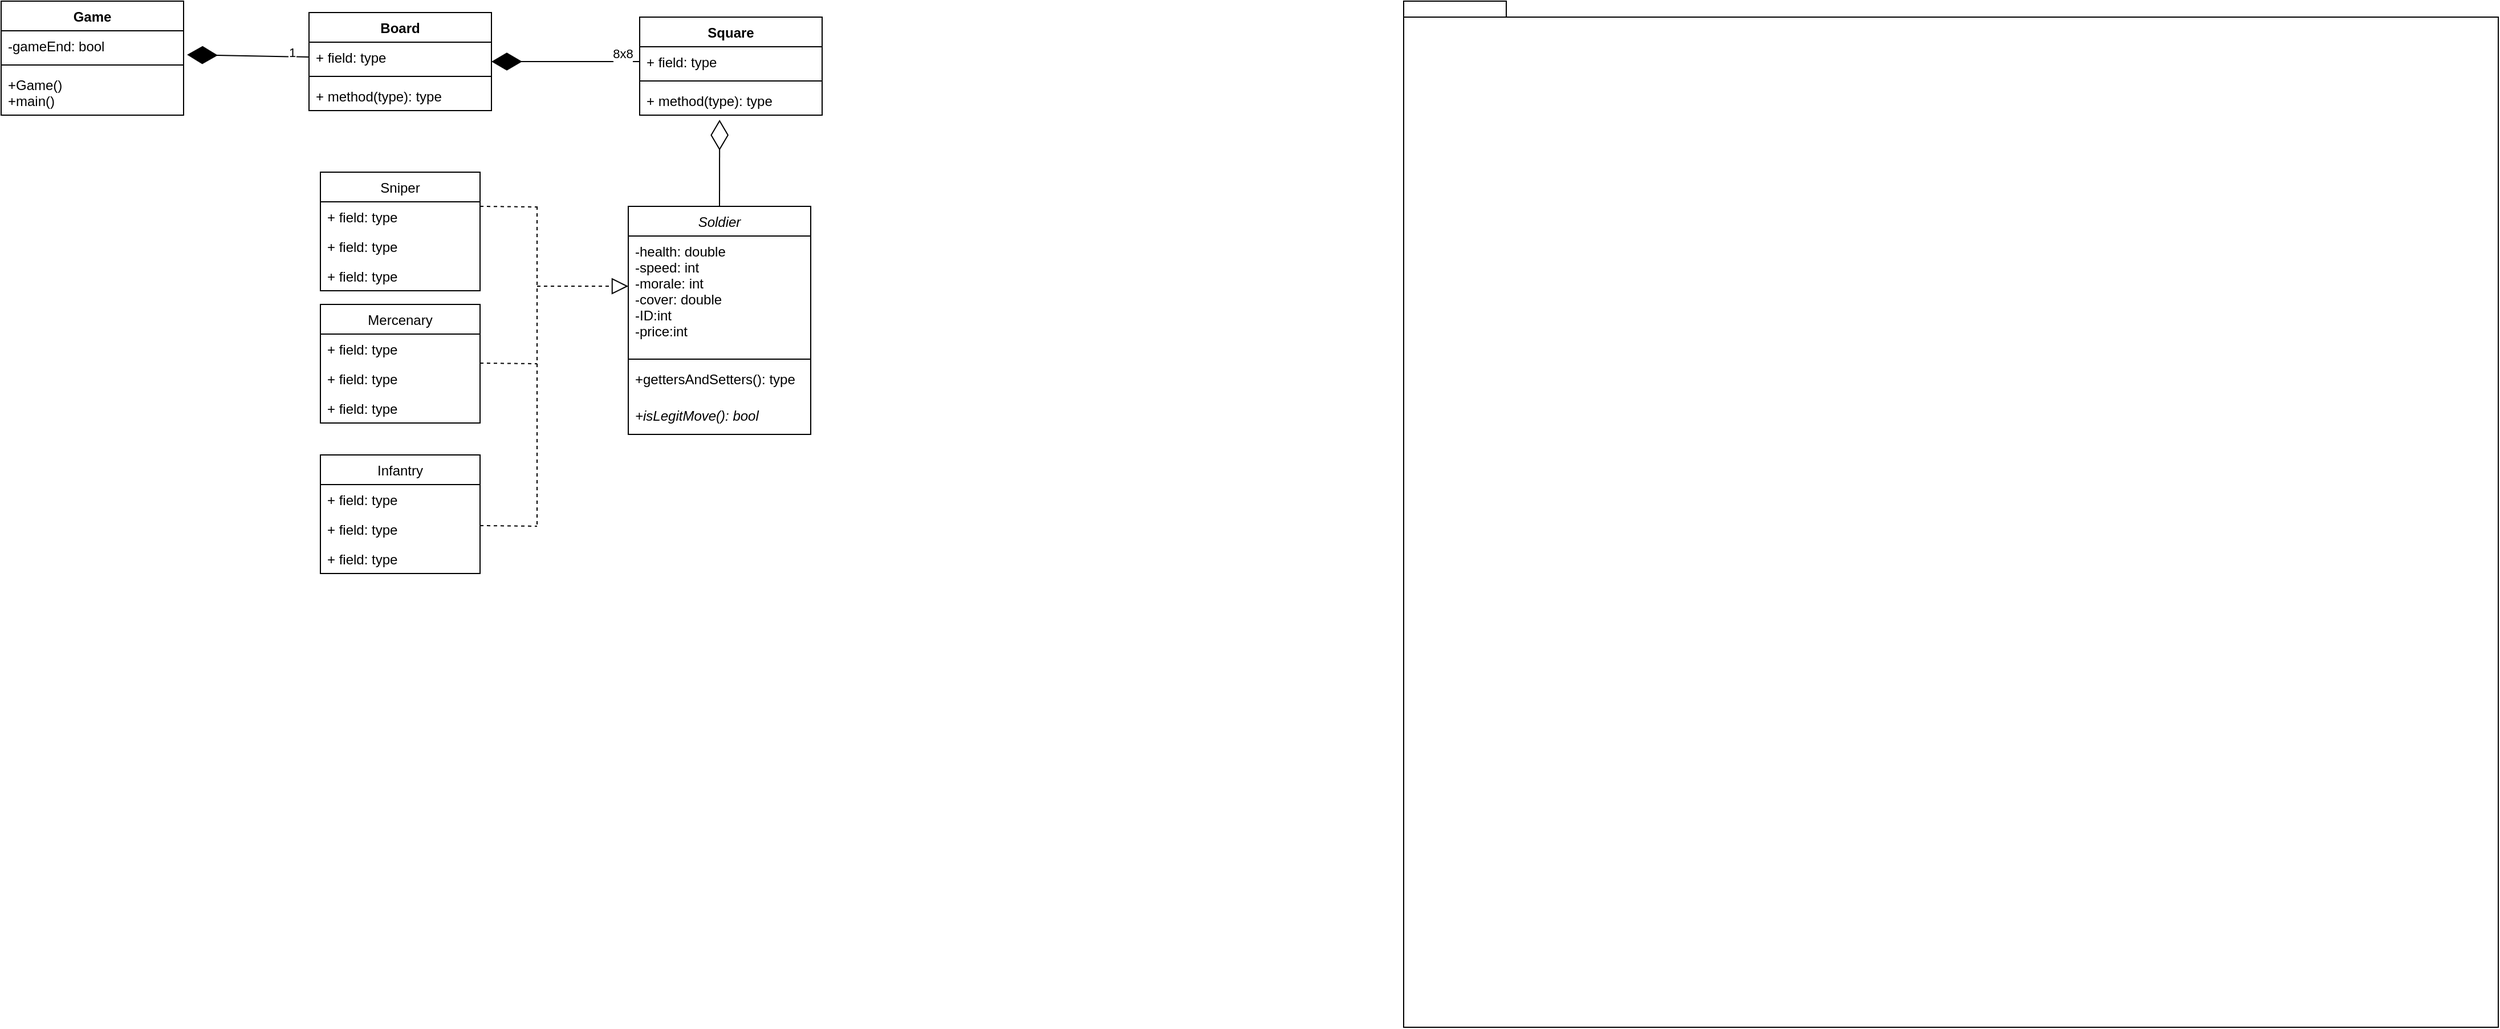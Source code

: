 <mxfile version="13.6.9" type="device"><diagram id="JY58brhUzkO7CtOqSnbA" name="Page-1"><mxGraphModel dx="2272" dy="1835" grid="1" gridSize="10" guides="1" tooltips="1" connect="1" arrows="1" fold="1" page="1" pageScale="1" pageWidth="850" pageHeight="1100" math="0" shadow="0"><root><mxCell id="0"/><mxCell id="1" parent="0"/><mxCell id="_1PziVG8ROMC3BYw-Hqu-5" value="&amp;nbsp;" style="shape=folder;fontStyle=1;spacingTop=10;tabWidth=40;tabHeight=14;tabPosition=left;html=1;" vertex="1" parent="1"><mxGeometry x="1040" y="-300" width="960" height="900" as="geometry"/></mxCell><mxCell id="_1PziVG8ROMC3BYw-Hqu-51" value="&lt;div&gt;8x8&lt;/div&gt;&lt;div&gt;&lt;br&gt;&lt;/div&gt;" style="endArrow=diamondThin;endFill=1;endSize=24;html=1;entryX=1;entryY=0.5;entryDx=0;entryDy=0;exitX=0;exitY=0.5;exitDx=0;exitDy=0;" edge="1" parent="1" source="_1PziVG8ROMC3BYw-Hqu-48" target="_1PziVG8ROMC3BYw-Hqu-39"><mxGeometry x="-0.767" width="160" relative="1" as="geometry"><mxPoint x="-170" y="-110" as="sourcePoint"/><mxPoint x="-10" y="-110" as="targetPoint"/><mxPoint as="offset"/></mxGeometry></mxCell><mxCell id="_1PziVG8ROMC3BYw-Hqu-39" value="Board" style="swimlane;fontStyle=1;align=center;verticalAlign=top;childLayout=stackLayout;horizontal=1;startSize=26;horizontalStack=0;resizeParent=1;resizeParentMax=0;resizeLast=0;collapsible=1;marginBottom=0;" vertex="1" parent="1"><mxGeometry x="80" y="-290" width="160" height="86" as="geometry"/></mxCell><mxCell id="_1PziVG8ROMC3BYw-Hqu-40" value="+ field: type" style="text;strokeColor=none;fillColor=none;align=left;verticalAlign=top;spacingLeft=4;spacingRight=4;overflow=hidden;rotatable=0;points=[[0,0.5],[1,0.5]];portConstraint=eastwest;" vertex="1" parent="_1PziVG8ROMC3BYw-Hqu-39"><mxGeometry y="26" width="160" height="26" as="geometry"/></mxCell><mxCell id="_1PziVG8ROMC3BYw-Hqu-41" value="" style="line;strokeWidth=1;fillColor=none;align=left;verticalAlign=middle;spacingTop=-1;spacingLeft=3;spacingRight=3;rotatable=0;labelPosition=right;points=[];portConstraint=eastwest;" vertex="1" parent="_1PziVG8ROMC3BYw-Hqu-39"><mxGeometry y="52" width="160" height="8" as="geometry"/></mxCell><mxCell id="_1PziVG8ROMC3BYw-Hqu-42" value="+ method(type): type" style="text;strokeColor=none;fillColor=none;align=left;verticalAlign=top;spacingLeft=4;spacingRight=4;overflow=hidden;rotatable=0;points=[[0,0.5],[1,0.5]];portConstraint=eastwest;" vertex="1" parent="_1PziVG8ROMC3BYw-Hqu-39"><mxGeometry y="60" width="160" height="26" as="geometry"/></mxCell><mxCell id="_1PziVG8ROMC3BYw-Hqu-35" value="Game" style="swimlane;fontStyle=1;align=center;verticalAlign=top;childLayout=stackLayout;horizontal=1;startSize=26;horizontalStack=0;resizeParent=1;resizeParentMax=0;resizeLast=0;collapsible=1;marginBottom=0;" vertex="1" parent="1"><mxGeometry x="-190" y="-300" width="160" height="100" as="geometry"/></mxCell><mxCell id="_1PziVG8ROMC3BYw-Hqu-36" value="-gameEnd: bool" style="text;strokeColor=none;fillColor=none;align=left;verticalAlign=top;spacingLeft=4;spacingRight=4;overflow=hidden;rotatable=0;points=[[0,0.5],[1,0.5]];portConstraint=eastwest;" vertex="1" parent="_1PziVG8ROMC3BYw-Hqu-35"><mxGeometry y="26" width="160" height="26" as="geometry"/></mxCell><mxCell id="_1PziVG8ROMC3BYw-Hqu-37" value="" style="line;strokeWidth=1;fillColor=none;align=left;verticalAlign=middle;spacingTop=-1;spacingLeft=3;spacingRight=3;rotatable=0;labelPosition=right;points=[];portConstraint=eastwest;" vertex="1" parent="_1PziVG8ROMC3BYw-Hqu-35"><mxGeometry y="52" width="160" height="8" as="geometry"/></mxCell><mxCell id="_1PziVG8ROMC3BYw-Hqu-38" value="+Game()&#xA;+main()&#xA;" style="text;strokeColor=none;fillColor=none;align=left;verticalAlign=top;spacingLeft=4;spacingRight=4;overflow=hidden;rotatable=0;points=[[0,0.5],[1,0.5]];portConstraint=eastwest;" vertex="1" parent="_1PziVG8ROMC3BYw-Hqu-35"><mxGeometry y="60" width="160" height="40" as="geometry"/></mxCell><mxCell id="_1PziVG8ROMC3BYw-Hqu-59" value="" style="endArrow=diamondThin;endFill=0;endSize=24;html=1;exitX=0.5;exitY=0;exitDx=0;exitDy=0;entryX=0.438;entryY=1.154;entryDx=0;entryDy=0;entryPerimeter=0;" edge="1" parent="1" source="_1PziVG8ROMC3BYw-Hqu-1" target="_1PziVG8ROMC3BYw-Hqu-50"><mxGeometry width="160" relative="1" as="geometry"><mxPoint x="190" y="-110" as="sourcePoint"/><mxPoint x="350" y="-110" as="targetPoint"/></mxGeometry></mxCell><mxCell id="_1PziVG8ROMC3BYw-Hqu-47" value="Square" style="swimlane;fontStyle=1;align=center;verticalAlign=top;childLayout=stackLayout;horizontal=1;startSize=26;horizontalStack=0;resizeParent=1;resizeParentMax=0;resizeLast=0;collapsible=1;marginBottom=0;" vertex="1" parent="1"><mxGeometry x="370" y="-286" width="160" height="86" as="geometry"/></mxCell><mxCell id="_1PziVG8ROMC3BYw-Hqu-48" value="+ field: type" style="text;strokeColor=none;fillColor=none;align=left;verticalAlign=top;spacingLeft=4;spacingRight=4;overflow=hidden;rotatable=0;points=[[0,0.5],[1,0.5]];portConstraint=eastwest;" vertex="1" parent="_1PziVG8ROMC3BYw-Hqu-47"><mxGeometry y="26" width="160" height="26" as="geometry"/></mxCell><mxCell id="_1PziVG8ROMC3BYw-Hqu-49" value="" style="line;strokeWidth=1;fillColor=none;align=left;verticalAlign=middle;spacingTop=-1;spacingLeft=3;spacingRight=3;rotatable=0;labelPosition=right;points=[];portConstraint=eastwest;" vertex="1" parent="_1PziVG8ROMC3BYw-Hqu-47"><mxGeometry y="52" width="160" height="8" as="geometry"/></mxCell><mxCell id="_1PziVG8ROMC3BYw-Hqu-50" value="+ method(type): type" style="text;strokeColor=none;fillColor=none;align=left;verticalAlign=top;spacingLeft=4;spacingRight=4;overflow=hidden;rotatable=0;points=[[0,0.5],[1,0.5]];portConstraint=eastwest;" vertex="1" parent="_1PziVG8ROMC3BYw-Hqu-47"><mxGeometry y="60" width="160" height="26" as="geometry"/></mxCell><mxCell id="_1PziVG8ROMC3BYw-Hqu-1" value="Soldier" style="swimlane;fontStyle=2;align=center;verticalAlign=top;childLayout=stackLayout;horizontal=1;startSize=26;horizontalStack=0;resizeParent=1;resizeParentMax=0;resizeLast=0;collapsible=1;marginBottom=0;" vertex="1" parent="1"><mxGeometry x="360" y="-120" width="160" height="200" as="geometry"/></mxCell><mxCell id="_1PziVG8ROMC3BYw-Hqu-2" value="-health: double&#xA;-speed: int&#xA;-morale: int&#xA;-cover: double&#xA;-ID:int&#xA;-price:int&#xA;" style="text;strokeColor=none;fillColor=none;align=left;verticalAlign=top;spacingLeft=4;spacingRight=4;overflow=hidden;rotatable=0;points=[[0,0.5],[1,0.5]];portConstraint=eastwest;" vertex="1" parent="_1PziVG8ROMC3BYw-Hqu-1"><mxGeometry y="26" width="160" height="104" as="geometry"/></mxCell><mxCell id="_1PziVG8ROMC3BYw-Hqu-3" value="" style="line;strokeWidth=1;fillColor=none;align=left;verticalAlign=middle;spacingTop=-1;spacingLeft=3;spacingRight=3;rotatable=0;labelPosition=right;points=[];portConstraint=eastwest;" vertex="1" parent="_1PziVG8ROMC3BYw-Hqu-1"><mxGeometry y="130" width="160" height="8" as="geometry"/></mxCell><mxCell id="_1PziVG8ROMC3BYw-Hqu-4" value="+gettersAndSetters(): type&#xA;" style="text;strokeColor=none;fillColor=none;align=left;verticalAlign=top;spacingLeft=4;spacingRight=4;overflow=hidden;rotatable=0;points=[[0,0.5],[1,0.5]];portConstraint=eastwest;fontStyle=0" vertex="1" parent="_1PziVG8ROMC3BYw-Hqu-1"><mxGeometry y="138" width="160" height="32" as="geometry"/></mxCell><mxCell id="_1PziVG8ROMC3BYw-Hqu-30" value="+isLegitMove(): bool&#xA;" style="text;strokeColor=none;fillColor=none;align=left;verticalAlign=top;spacingLeft=4;spacingRight=4;overflow=hidden;rotatable=0;points=[[0,0.5],[1,0.5]];portConstraint=eastwest;fontStyle=2" vertex="1" parent="_1PziVG8ROMC3BYw-Hqu-1"><mxGeometry y="170" width="160" height="30" as="geometry"/></mxCell><mxCell id="_1PziVG8ROMC3BYw-Hqu-66" value="" style="endArrow=diamondThin;endFill=1;endSize=24;html=1;entryX=1.019;entryY=0.808;entryDx=0;entryDy=0;entryPerimeter=0;exitX=0;exitY=0.5;exitDx=0;exitDy=0;" edge="1" parent="1" source="_1PziVG8ROMC3BYw-Hqu-40" target="_1PziVG8ROMC3BYw-Hqu-36"><mxGeometry width="160" relative="1" as="geometry"><mxPoint x="200" y="50" as="sourcePoint"/><mxPoint x="360" y="50" as="targetPoint"/></mxGeometry></mxCell><mxCell id="_1PziVG8ROMC3BYw-Hqu-67" value="1" style="edgeLabel;html=1;align=center;verticalAlign=middle;resizable=0;points=[];" vertex="1" connectable="0" parent="_1PziVG8ROMC3BYw-Hqu-66"><mxGeometry x="-0.718" y="-4" relative="1" as="geometry"><mxPoint as="offset"/></mxGeometry></mxCell><mxCell id="_1PziVG8ROMC3BYw-Hqu-71" value="" style="endArrow=block;dashed=1;endFill=0;endSize=12;html=1;" edge="1" parent="1"><mxGeometry width="160" relative="1" as="geometry"><mxPoint x="280" y="-50" as="sourcePoint"/><mxPoint x="360" y="-50" as="targetPoint"/></mxGeometry></mxCell><mxCell id="_1PziVG8ROMC3BYw-Hqu-10" value="Mercenary" style="swimlane;fontStyle=0;childLayout=stackLayout;horizontal=1;startSize=26;fillColor=none;horizontalStack=0;resizeParent=1;resizeParentMax=0;resizeLast=0;collapsible=1;marginBottom=0;" vertex="1" parent="1"><mxGeometry x="90" y="-34" width="140" height="104" as="geometry"/></mxCell><mxCell id="_1PziVG8ROMC3BYw-Hqu-11" value="+ field: type" style="text;strokeColor=none;fillColor=none;align=left;verticalAlign=top;spacingLeft=4;spacingRight=4;overflow=hidden;rotatable=0;points=[[0,0.5],[1,0.5]];portConstraint=eastwest;" vertex="1" parent="_1PziVG8ROMC3BYw-Hqu-10"><mxGeometry y="26" width="140" height="26" as="geometry"/></mxCell><mxCell id="_1PziVG8ROMC3BYw-Hqu-12" value="+ field: type" style="text;strokeColor=none;fillColor=none;align=left;verticalAlign=top;spacingLeft=4;spacingRight=4;overflow=hidden;rotatable=0;points=[[0,0.5],[1,0.5]];portConstraint=eastwest;" vertex="1" parent="_1PziVG8ROMC3BYw-Hqu-10"><mxGeometry y="52" width="140" height="26" as="geometry"/></mxCell><mxCell id="_1PziVG8ROMC3BYw-Hqu-13" value="+ field: type" style="text;strokeColor=none;fillColor=none;align=left;verticalAlign=top;spacingLeft=4;spacingRight=4;overflow=hidden;rotatable=0;points=[[0,0.5],[1,0.5]];portConstraint=eastwest;" vertex="1" parent="_1PziVG8ROMC3BYw-Hqu-10"><mxGeometry y="78" width="140" height="26" as="geometry"/></mxCell><mxCell id="_1PziVG8ROMC3BYw-Hqu-6" value="Sniper" style="swimlane;fontStyle=0;childLayout=stackLayout;horizontal=1;startSize=26;fillColor=none;horizontalStack=0;resizeParent=1;resizeParentMax=0;resizeLast=0;collapsible=1;marginBottom=0;" vertex="1" parent="1"><mxGeometry x="90" y="-150" width="140" height="104" as="geometry"/></mxCell><mxCell id="_1PziVG8ROMC3BYw-Hqu-7" value="+ field: type" style="text;strokeColor=none;fillColor=none;align=left;verticalAlign=top;spacingLeft=4;spacingRight=4;overflow=hidden;rotatable=0;points=[[0,0.5],[1,0.5]];portConstraint=eastwest;" vertex="1" parent="_1PziVG8ROMC3BYw-Hqu-6"><mxGeometry y="26" width="140" height="26" as="geometry"/></mxCell><mxCell id="_1PziVG8ROMC3BYw-Hqu-8" value="+ field: type" style="text;strokeColor=none;fillColor=none;align=left;verticalAlign=top;spacingLeft=4;spacingRight=4;overflow=hidden;rotatable=0;points=[[0,0.5],[1,0.5]];portConstraint=eastwest;" vertex="1" parent="_1PziVG8ROMC3BYw-Hqu-6"><mxGeometry y="52" width="140" height="26" as="geometry"/></mxCell><mxCell id="_1PziVG8ROMC3BYw-Hqu-9" value="+ field: type" style="text;strokeColor=none;fillColor=none;align=left;verticalAlign=top;spacingLeft=4;spacingRight=4;overflow=hidden;rotatable=0;points=[[0,0.5],[1,0.5]];portConstraint=eastwest;" vertex="1" parent="_1PziVG8ROMC3BYw-Hqu-6"><mxGeometry y="78" width="140" height="26" as="geometry"/></mxCell><mxCell id="_1PziVG8ROMC3BYw-Hqu-14" value="Infantry" style="swimlane;fontStyle=0;childLayout=stackLayout;horizontal=1;startSize=26;fillColor=none;horizontalStack=0;resizeParent=1;resizeParentMax=0;resizeLast=0;collapsible=1;marginBottom=0;" vertex="1" parent="1"><mxGeometry x="90" y="98" width="140" height="104" as="geometry"/></mxCell><mxCell id="_1PziVG8ROMC3BYw-Hqu-15" value="+ field: type" style="text;strokeColor=none;fillColor=none;align=left;verticalAlign=top;spacingLeft=4;spacingRight=4;overflow=hidden;rotatable=0;points=[[0,0.5],[1,0.5]];portConstraint=eastwest;" vertex="1" parent="_1PziVG8ROMC3BYw-Hqu-14"><mxGeometry y="26" width="140" height="26" as="geometry"/></mxCell><mxCell id="_1PziVG8ROMC3BYw-Hqu-16" value="+ field: type" style="text;strokeColor=none;fillColor=none;align=left;verticalAlign=top;spacingLeft=4;spacingRight=4;overflow=hidden;rotatable=0;points=[[0,0.5],[1,0.5]];portConstraint=eastwest;" vertex="1" parent="_1PziVG8ROMC3BYw-Hqu-14"><mxGeometry y="52" width="140" height="26" as="geometry"/></mxCell><mxCell id="_1PziVG8ROMC3BYw-Hqu-17" value="+ field: type" style="text;strokeColor=none;fillColor=none;align=left;verticalAlign=top;spacingLeft=4;spacingRight=4;overflow=hidden;rotatable=0;points=[[0,0.5],[1,0.5]];portConstraint=eastwest;" vertex="1" parent="_1PziVG8ROMC3BYw-Hqu-14"><mxGeometry y="78" width="140" height="26" as="geometry"/></mxCell><mxCell id="_1PziVG8ROMC3BYw-Hqu-72" value="" style="endArrow=none;dashed=1;endFill=0;endSize=12;html=1;" edge="1" parent="1"><mxGeometry width="160" relative="1" as="geometry"><mxPoint x="280" y="-120" as="sourcePoint"/><mxPoint x="280" y="160" as="targetPoint"/></mxGeometry></mxCell><mxCell id="_1PziVG8ROMC3BYw-Hqu-73" value="" style="endArrow=none;dashed=1;endFill=0;endSize=12;html=1;" edge="1" parent="1"><mxGeometry width="160" relative="1" as="geometry"><mxPoint x="230" y="160" as="sourcePoint"/><mxPoint x="280" y="160.5" as="targetPoint"/></mxGeometry></mxCell><mxCell id="_1PziVG8ROMC3BYw-Hqu-74" value="" style="endArrow=none;dashed=1;endFill=0;endSize=12;html=1;" edge="1" parent="1"><mxGeometry width="160" relative="1" as="geometry"><mxPoint x="230" y="17.5" as="sourcePoint"/><mxPoint x="280" y="18" as="targetPoint"/></mxGeometry></mxCell><mxCell id="_1PziVG8ROMC3BYw-Hqu-75" value="" style="endArrow=none;dashed=1;endFill=0;endSize=12;html=1;" edge="1" parent="1"><mxGeometry width="160" relative="1" as="geometry"><mxPoint x="230" y="-120" as="sourcePoint"/><mxPoint x="280" y="-119.5" as="targetPoint"/></mxGeometry></mxCell></root></mxGraphModel></diagram></mxfile>